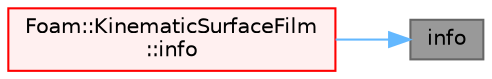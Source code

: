 digraph "info"
{
 // LATEX_PDF_SIZE
  bgcolor="transparent";
  edge [fontname=Helvetica,fontsize=10,labelfontname=Helvetica,labelfontsize=10];
  node [fontname=Helvetica,fontsize=10,shape=box,height=0.2,width=0.4];
  rankdir="RL";
  Node1 [id="Node000001",label="info",height=0.2,width=0.4,color="gray40", fillcolor="grey60", style="filled", fontcolor="black",tooltip=" "];
  Node1 -> Node2 [id="edge1_Node000001_Node000002",dir="back",color="steelblue1",style="solid",tooltip=" "];
  Node2 [id="Node000002",label="Foam::KinematicSurfaceFilm\l::info",height=0.2,width=0.4,color="red", fillcolor="#FFF0F0", style="filled",URL="$classFoam_1_1KinematicSurfaceFilm.html#ac1b66fe77173de9e5e8542b2823d6071",tooltip=" "];
}
